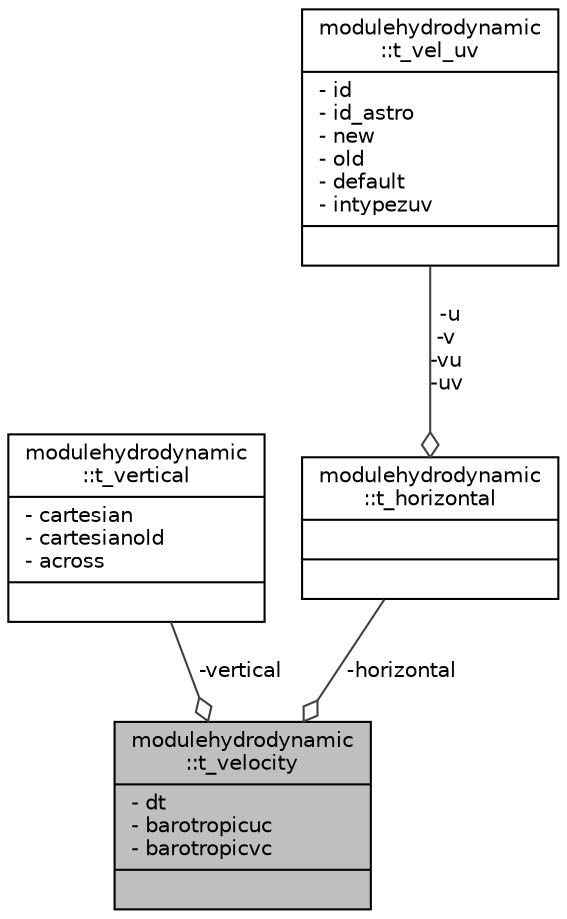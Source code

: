 digraph "modulehydrodynamic::t_velocity"
{
 // LATEX_PDF_SIZE
  edge [fontname="Helvetica",fontsize="10",labelfontname="Helvetica",labelfontsize="10"];
  node [fontname="Helvetica",fontsize="10",shape=record];
  Node1 [label="{modulehydrodynamic\l::t_velocity\n|- dt\l- barotropicuc\l- barotropicvc\l|}",height=0.2,width=0.4,color="black", fillcolor="grey75", style="filled", fontcolor="black",tooltip=" "];
  Node2 -> Node1 [color="grey25",fontsize="10",style="solid",label=" -vertical" ,arrowhead="odiamond",fontname="Helvetica"];
  Node2 [label="{modulehydrodynamic\l::t_vertical\n|- cartesian\l- cartesianold\l- across\l|}",height=0.2,width=0.4,color="black", fillcolor="white", style="filled",URL="$structmodulehydrodynamic_1_1t__vertical.html",tooltip=" "];
  Node3 -> Node1 [color="grey25",fontsize="10",style="solid",label=" -horizontal" ,arrowhead="odiamond",fontname="Helvetica"];
  Node3 [label="{modulehydrodynamic\l::t_horizontal\n||}",height=0.2,width=0.4,color="black", fillcolor="white", style="filled",URL="$structmodulehydrodynamic_1_1t__horizontal.html",tooltip=" "];
  Node4 -> Node3 [color="grey25",fontsize="10",style="solid",label=" -u\n-v\n-vu\n-uv" ,arrowhead="odiamond",fontname="Helvetica"];
  Node4 [label="{modulehydrodynamic\l::t_vel_uv\n|- id\l- id_astro\l- new\l- old\l- default\l- intypezuv\l|}",height=0.2,width=0.4,color="black", fillcolor="white", style="filled",URL="$structmodulehydrodynamic_1_1t__vel__uv.html",tooltip=" "];
}
